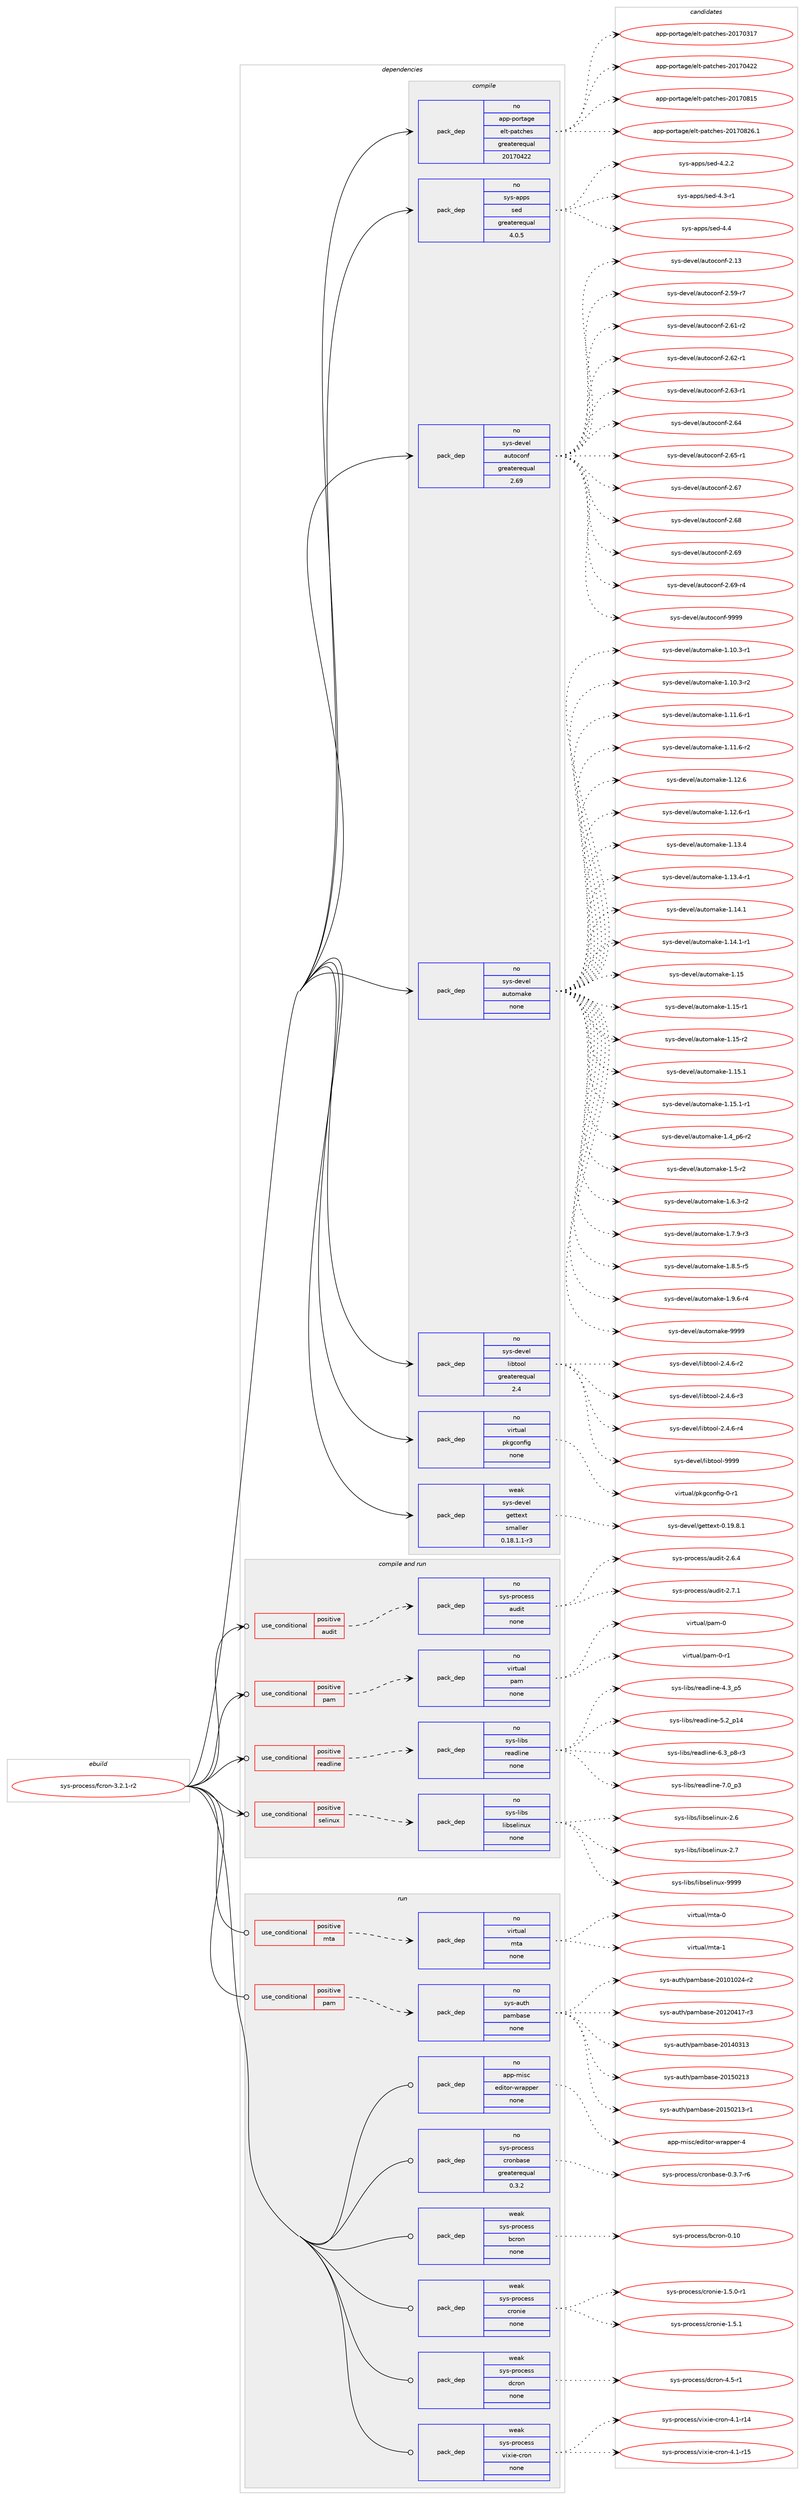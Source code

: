 digraph prolog {

# *************
# Graph options
# *************

newrank=true;
concentrate=true;
compound=true;
graph [rankdir=LR,fontname=Helvetica,fontsize=10,ranksep=1.5];#, ranksep=2.5, nodesep=0.2];
edge  [arrowhead=vee];
node  [fontname=Helvetica,fontsize=10];

# **********
# The ebuild
# **********

subgraph cluster_leftcol {
color=gray;
rank=same;
label=<<i>ebuild</i>>;
id [label="sys-process/fcron-3.2.1-r2", color=red, width=4, href="../sys-process/fcron-3.2.1-r2.svg"];
}

# ****************
# The dependencies
# ****************

subgraph cluster_midcol {
color=gray;
label=<<i>dependencies</i>>;
subgraph cluster_compile {
fillcolor="#eeeeee";
style=filled;
label=<<i>compile</i>>;
subgraph pack369205 {
dependency496771 [label=<<TABLE BORDER="0" CELLBORDER="1" CELLSPACING="0" CELLPADDING="4" WIDTH="220"><TR><TD ROWSPAN="6" CELLPADDING="30">pack_dep</TD></TR><TR><TD WIDTH="110">no</TD></TR><TR><TD>app-portage</TD></TR><TR><TD>elt-patches</TD></TR><TR><TD>greaterequal</TD></TR><TR><TD>20170422</TD></TR></TABLE>>, shape=none, color=blue];
}
id:e -> dependency496771:w [weight=20,style="solid",arrowhead="vee"];
subgraph pack369206 {
dependency496772 [label=<<TABLE BORDER="0" CELLBORDER="1" CELLSPACING="0" CELLPADDING="4" WIDTH="220"><TR><TD ROWSPAN="6" CELLPADDING="30">pack_dep</TD></TR><TR><TD WIDTH="110">no</TD></TR><TR><TD>sys-apps</TD></TR><TR><TD>sed</TD></TR><TR><TD>greaterequal</TD></TR><TR><TD>4.0.5</TD></TR></TABLE>>, shape=none, color=blue];
}
id:e -> dependency496772:w [weight=20,style="solid",arrowhead="vee"];
subgraph pack369207 {
dependency496773 [label=<<TABLE BORDER="0" CELLBORDER="1" CELLSPACING="0" CELLPADDING="4" WIDTH="220"><TR><TD ROWSPAN="6" CELLPADDING="30">pack_dep</TD></TR><TR><TD WIDTH="110">no</TD></TR><TR><TD>sys-devel</TD></TR><TR><TD>autoconf</TD></TR><TR><TD>greaterequal</TD></TR><TR><TD>2.69</TD></TR></TABLE>>, shape=none, color=blue];
}
id:e -> dependency496773:w [weight=20,style="solid",arrowhead="vee"];
subgraph pack369208 {
dependency496774 [label=<<TABLE BORDER="0" CELLBORDER="1" CELLSPACING="0" CELLPADDING="4" WIDTH="220"><TR><TD ROWSPAN="6" CELLPADDING="30">pack_dep</TD></TR><TR><TD WIDTH="110">no</TD></TR><TR><TD>sys-devel</TD></TR><TR><TD>automake</TD></TR><TR><TD>none</TD></TR><TR><TD></TD></TR></TABLE>>, shape=none, color=blue];
}
id:e -> dependency496774:w [weight=20,style="solid",arrowhead="vee"];
subgraph pack369209 {
dependency496775 [label=<<TABLE BORDER="0" CELLBORDER="1" CELLSPACING="0" CELLPADDING="4" WIDTH="220"><TR><TD ROWSPAN="6" CELLPADDING="30">pack_dep</TD></TR><TR><TD WIDTH="110">no</TD></TR><TR><TD>sys-devel</TD></TR><TR><TD>libtool</TD></TR><TR><TD>greaterequal</TD></TR><TR><TD>2.4</TD></TR></TABLE>>, shape=none, color=blue];
}
id:e -> dependency496775:w [weight=20,style="solid",arrowhead="vee"];
subgraph pack369210 {
dependency496776 [label=<<TABLE BORDER="0" CELLBORDER="1" CELLSPACING="0" CELLPADDING="4" WIDTH="220"><TR><TD ROWSPAN="6" CELLPADDING="30">pack_dep</TD></TR><TR><TD WIDTH="110">no</TD></TR><TR><TD>virtual</TD></TR><TR><TD>pkgconfig</TD></TR><TR><TD>none</TD></TR><TR><TD></TD></TR></TABLE>>, shape=none, color=blue];
}
id:e -> dependency496776:w [weight=20,style="solid",arrowhead="vee"];
subgraph pack369211 {
dependency496777 [label=<<TABLE BORDER="0" CELLBORDER="1" CELLSPACING="0" CELLPADDING="4" WIDTH="220"><TR><TD ROWSPAN="6" CELLPADDING="30">pack_dep</TD></TR><TR><TD WIDTH="110">weak</TD></TR><TR><TD>sys-devel</TD></TR><TR><TD>gettext</TD></TR><TR><TD>smaller</TD></TR><TR><TD>0.18.1.1-r3</TD></TR></TABLE>>, shape=none, color=blue];
}
id:e -> dependency496777:w [weight=20,style="solid",arrowhead="vee"];
}
subgraph cluster_compileandrun {
fillcolor="#eeeeee";
style=filled;
label=<<i>compile and run</i>>;
subgraph cond118740 {
dependency496778 [label=<<TABLE BORDER="0" CELLBORDER="1" CELLSPACING="0" CELLPADDING="4"><TR><TD ROWSPAN="3" CELLPADDING="10">use_conditional</TD></TR><TR><TD>positive</TD></TR><TR><TD>audit</TD></TR></TABLE>>, shape=none, color=red];
subgraph pack369212 {
dependency496779 [label=<<TABLE BORDER="0" CELLBORDER="1" CELLSPACING="0" CELLPADDING="4" WIDTH="220"><TR><TD ROWSPAN="6" CELLPADDING="30">pack_dep</TD></TR><TR><TD WIDTH="110">no</TD></TR><TR><TD>sys-process</TD></TR><TR><TD>audit</TD></TR><TR><TD>none</TD></TR><TR><TD></TD></TR></TABLE>>, shape=none, color=blue];
}
dependency496778:e -> dependency496779:w [weight=20,style="dashed",arrowhead="vee"];
}
id:e -> dependency496778:w [weight=20,style="solid",arrowhead="odotvee"];
subgraph cond118741 {
dependency496780 [label=<<TABLE BORDER="0" CELLBORDER="1" CELLSPACING="0" CELLPADDING="4"><TR><TD ROWSPAN="3" CELLPADDING="10">use_conditional</TD></TR><TR><TD>positive</TD></TR><TR><TD>pam</TD></TR></TABLE>>, shape=none, color=red];
subgraph pack369213 {
dependency496781 [label=<<TABLE BORDER="0" CELLBORDER="1" CELLSPACING="0" CELLPADDING="4" WIDTH="220"><TR><TD ROWSPAN="6" CELLPADDING="30">pack_dep</TD></TR><TR><TD WIDTH="110">no</TD></TR><TR><TD>virtual</TD></TR><TR><TD>pam</TD></TR><TR><TD>none</TD></TR><TR><TD></TD></TR></TABLE>>, shape=none, color=blue];
}
dependency496780:e -> dependency496781:w [weight=20,style="dashed",arrowhead="vee"];
}
id:e -> dependency496780:w [weight=20,style="solid",arrowhead="odotvee"];
subgraph cond118742 {
dependency496782 [label=<<TABLE BORDER="0" CELLBORDER="1" CELLSPACING="0" CELLPADDING="4"><TR><TD ROWSPAN="3" CELLPADDING="10">use_conditional</TD></TR><TR><TD>positive</TD></TR><TR><TD>readline</TD></TR></TABLE>>, shape=none, color=red];
subgraph pack369214 {
dependency496783 [label=<<TABLE BORDER="0" CELLBORDER="1" CELLSPACING="0" CELLPADDING="4" WIDTH="220"><TR><TD ROWSPAN="6" CELLPADDING="30">pack_dep</TD></TR><TR><TD WIDTH="110">no</TD></TR><TR><TD>sys-libs</TD></TR><TR><TD>readline</TD></TR><TR><TD>none</TD></TR><TR><TD></TD></TR></TABLE>>, shape=none, color=blue];
}
dependency496782:e -> dependency496783:w [weight=20,style="dashed",arrowhead="vee"];
}
id:e -> dependency496782:w [weight=20,style="solid",arrowhead="odotvee"];
subgraph cond118743 {
dependency496784 [label=<<TABLE BORDER="0" CELLBORDER="1" CELLSPACING="0" CELLPADDING="4"><TR><TD ROWSPAN="3" CELLPADDING="10">use_conditional</TD></TR><TR><TD>positive</TD></TR><TR><TD>selinux</TD></TR></TABLE>>, shape=none, color=red];
subgraph pack369215 {
dependency496785 [label=<<TABLE BORDER="0" CELLBORDER="1" CELLSPACING="0" CELLPADDING="4" WIDTH="220"><TR><TD ROWSPAN="6" CELLPADDING="30">pack_dep</TD></TR><TR><TD WIDTH="110">no</TD></TR><TR><TD>sys-libs</TD></TR><TR><TD>libselinux</TD></TR><TR><TD>none</TD></TR><TR><TD></TD></TR></TABLE>>, shape=none, color=blue];
}
dependency496784:e -> dependency496785:w [weight=20,style="dashed",arrowhead="vee"];
}
id:e -> dependency496784:w [weight=20,style="solid",arrowhead="odotvee"];
}
subgraph cluster_run {
fillcolor="#eeeeee";
style=filled;
label=<<i>run</i>>;
subgraph cond118744 {
dependency496786 [label=<<TABLE BORDER="0" CELLBORDER="1" CELLSPACING="0" CELLPADDING="4"><TR><TD ROWSPAN="3" CELLPADDING="10">use_conditional</TD></TR><TR><TD>positive</TD></TR><TR><TD>mta</TD></TR></TABLE>>, shape=none, color=red];
subgraph pack369216 {
dependency496787 [label=<<TABLE BORDER="0" CELLBORDER="1" CELLSPACING="0" CELLPADDING="4" WIDTH="220"><TR><TD ROWSPAN="6" CELLPADDING="30">pack_dep</TD></TR><TR><TD WIDTH="110">no</TD></TR><TR><TD>virtual</TD></TR><TR><TD>mta</TD></TR><TR><TD>none</TD></TR><TR><TD></TD></TR></TABLE>>, shape=none, color=blue];
}
dependency496786:e -> dependency496787:w [weight=20,style="dashed",arrowhead="vee"];
}
id:e -> dependency496786:w [weight=20,style="solid",arrowhead="odot"];
subgraph cond118745 {
dependency496788 [label=<<TABLE BORDER="0" CELLBORDER="1" CELLSPACING="0" CELLPADDING="4"><TR><TD ROWSPAN="3" CELLPADDING="10">use_conditional</TD></TR><TR><TD>positive</TD></TR><TR><TD>pam</TD></TR></TABLE>>, shape=none, color=red];
subgraph pack369217 {
dependency496789 [label=<<TABLE BORDER="0" CELLBORDER="1" CELLSPACING="0" CELLPADDING="4" WIDTH="220"><TR><TD ROWSPAN="6" CELLPADDING="30">pack_dep</TD></TR><TR><TD WIDTH="110">no</TD></TR><TR><TD>sys-auth</TD></TR><TR><TD>pambase</TD></TR><TR><TD>none</TD></TR><TR><TD></TD></TR></TABLE>>, shape=none, color=blue];
}
dependency496788:e -> dependency496789:w [weight=20,style="dashed",arrowhead="vee"];
}
id:e -> dependency496788:w [weight=20,style="solid",arrowhead="odot"];
subgraph pack369218 {
dependency496790 [label=<<TABLE BORDER="0" CELLBORDER="1" CELLSPACING="0" CELLPADDING="4" WIDTH="220"><TR><TD ROWSPAN="6" CELLPADDING="30">pack_dep</TD></TR><TR><TD WIDTH="110">no</TD></TR><TR><TD>app-misc</TD></TR><TR><TD>editor-wrapper</TD></TR><TR><TD>none</TD></TR><TR><TD></TD></TR></TABLE>>, shape=none, color=blue];
}
id:e -> dependency496790:w [weight=20,style="solid",arrowhead="odot"];
subgraph pack369219 {
dependency496791 [label=<<TABLE BORDER="0" CELLBORDER="1" CELLSPACING="0" CELLPADDING="4" WIDTH="220"><TR><TD ROWSPAN="6" CELLPADDING="30">pack_dep</TD></TR><TR><TD WIDTH="110">no</TD></TR><TR><TD>sys-process</TD></TR><TR><TD>cronbase</TD></TR><TR><TD>greaterequal</TD></TR><TR><TD>0.3.2</TD></TR></TABLE>>, shape=none, color=blue];
}
id:e -> dependency496791:w [weight=20,style="solid",arrowhead="odot"];
subgraph pack369220 {
dependency496792 [label=<<TABLE BORDER="0" CELLBORDER="1" CELLSPACING="0" CELLPADDING="4" WIDTH="220"><TR><TD ROWSPAN="6" CELLPADDING="30">pack_dep</TD></TR><TR><TD WIDTH="110">weak</TD></TR><TR><TD>sys-process</TD></TR><TR><TD>bcron</TD></TR><TR><TD>none</TD></TR><TR><TD></TD></TR></TABLE>>, shape=none, color=blue];
}
id:e -> dependency496792:w [weight=20,style="solid",arrowhead="odot"];
subgraph pack369221 {
dependency496793 [label=<<TABLE BORDER="0" CELLBORDER="1" CELLSPACING="0" CELLPADDING="4" WIDTH="220"><TR><TD ROWSPAN="6" CELLPADDING="30">pack_dep</TD></TR><TR><TD WIDTH="110">weak</TD></TR><TR><TD>sys-process</TD></TR><TR><TD>cronie</TD></TR><TR><TD>none</TD></TR><TR><TD></TD></TR></TABLE>>, shape=none, color=blue];
}
id:e -> dependency496793:w [weight=20,style="solid",arrowhead="odot"];
subgraph pack369222 {
dependency496794 [label=<<TABLE BORDER="0" CELLBORDER="1" CELLSPACING="0" CELLPADDING="4" WIDTH="220"><TR><TD ROWSPAN="6" CELLPADDING="30">pack_dep</TD></TR><TR><TD WIDTH="110">weak</TD></TR><TR><TD>sys-process</TD></TR><TR><TD>dcron</TD></TR><TR><TD>none</TD></TR><TR><TD></TD></TR></TABLE>>, shape=none, color=blue];
}
id:e -> dependency496794:w [weight=20,style="solid",arrowhead="odot"];
subgraph pack369223 {
dependency496795 [label=<<TABLE BORDER="0" CELLBORDER="1" CELLSPACING="0" CELLPADDING="4" WIDTH="220"><TR><TD ROWSPAN="6" CELLPADDING="30">pack_dep</TD></TR><TR><TD WIDTH="110">weak</TD></TR><TR><TD>sys-process</TD></TR><TR><TD>vixie-cron</TD></TR><TR><TD>none</TD></TR><TR><TD></TD></TR></TABLE>>, shape=none, color=blue];
}
id:e -> dependency496795:w [weight=20,style="solid",arrowhead="odot"];
}
}

# **************
# The candidates
# **************

subgraph cluster_choices {
rank=same;
color=gray;
label=<<i>candidates</i>>;

subgraph choice369205 {
color=black;
nodesep=1;
choice97112112451121111141169710310147101108116451129711699104101115455048495548514955 [label="app-portage/elt-patches-20170317", color=red, width=4,href="../app-portage/elt-patches-20170317.svg"];
choice97112112451121111141169710310147101108116451129711699104101115455048495548525050 [label="app-portage/elt-patches-20170422", color=red, width=4,href="../app-portage/elt-patches-20170422.svg"];
choice97112112451121111141169710310147101108116451129711699104101115455048495548564953 [label="app-portage/elt-patches-20170815", color=red, width=4,href="../app-portage/elt-patches-20170815.svg"];
choice971121124511211111411697103101471011081164511297116991041011154550484955485650544649 [label="app-portage/elt-patches-20170826.1", color=red, width=4,href="../app-portage/elt-patches-20170826.1.svg"];
dependency496771:e -> choice97112112451121111141169710310147101108116451129711699104101115455048495548514955:w [style=dotted,weight="100"];
dependency496771:e -> choice97112112451121111141169710310147101108116451129711699104101115455048495548525050:w [style=dotted,weight="100"];
dependency496771:e -> choice97112112451121111141169710310147101108116451129711699104101115455048495548564953:w [style=dotted,weight="100"];
dependency496771:e -> choice971121124511211111411697103101471011081164511297116991041011154550484955485650544649:w [style=dotted,weight="100"];
}
subgraph choice369206 {
color=black;
nodesep=1;
choice115121115459711211211547115101100455246504650 [label="sys-apps/sed-4.2.2", color=red, width=4,href="../sys-apps/sed-4.2.2.svg"];
choice115121115459711211211547115101100455246514511449 [label="sys-apps/sed-4.3-r1", color=red, width=4,href="../sys-apps/sed-4.3-r1.svg"];
choice11512111545971121121154711510110045524652 [label="sys-apps/sed-4.4", color=red, width=4,href="../sys-apps/sed-4.4.svg"];
dependency496772:e -> choice115121115459711211211547115101100455246504650:w [style=dotted,weight="100"];
dependency496772:e -> choice115121115459711211211547115101100455246514511449:w [style=dotted,weight="100"];
dependency496772:e -> choice11512111545971121121154711510110045524652:w [style=dotted,weight="100"];
}
subgraph choice369207 {
color=black;
nodesep=1;
choice115121115451001011181011084797117116111991111101024550464951 [label="sys-devel/autoconf-2.13", color=red, width=4,href="../sys-devel/autoconf-2.13.svg"];
choice1151211154510010111810110847971171161119911111010245504653574511455 [label="sys-devel/autoconf-2.59-r7", color=red, width=4,href="../sys-devel/autoconf-2.59-r7.svg"];
choice1151211154510010111810110847971171161119911111010245504654494511450 [label="sys-devel/autoconf-2.61-r2", color=red, width=4,href="../sys-devel/autoconf-2.61-r2.svg"];
choice1151211154510010111810110847971171161119911111010245504654504511449 [label="sys-devel/autoconf-2.62-r1", color=red, width=4,href="../sys-devel/autoconf-2.62-r1.svg"];
choice1151211154510010111810110847971171161119911111010245504654514511449 [label="sys-devel/autoconf-2.63-r1", color=red, width=4,href="../sys-devel/autoconf-2.63-r1.svg"];
choice115121115451001011181011084797117116111991111101024550465452 [label="sys-devel/autoconf-2.64", color=red, width=4,href="../sys-devel/autoconf-2.64.svg"];
choice1151211154510010111810110847971171161119911111010245504654534511449 [label="sys-devel/autoconf-2.65-r1", color=red, width=4,href="../sys-devel/autoconf-2.65-r1.svg"];
choice115121115451001011181011084797117116111991111101024550465455 [label="sys-devel/autoconf-2.67", color=red, width=4,href="../sys-devel/autoconf-2.67.svg"];
choice115121115451001011181011084797117116111991111101024550465456 [label="sys-devel/autoconf-2.68", color=red, width=4,href="../sys-devel/autoconf-2.68.svg"];
choice115121115451001011181011084797117116111991111101024550465457 [label="sys-devel/autoconf-2.69", color=red, width=4,href="../sys-devel/autoconf-2.69.svg"];
choice1151211154510010111810110847971171161119911111010245504654574511452 [label="sys-devel/autoconf-2.69-r4", color=red, width=4,href="../sys-devel/autoconf-2.69-r4.svg"];
choice115121115451001011181011084797117116111991111101024557575757 [label="sys-devel/autoconf-9999", color=red, width=4,href="../sys-devel/autoconf-9999.svg"];
dependency496773:e -> choice115121115451001011181011084797117116111991111101024550464951:w [style=dotted,weight="100"];
dependency496773:e -> choice1151211154510010111810110847971171161119911111010245504653574511455:w [style=dotted,weight="100"];
dependency496773:e -> choice1151211154510010111810110847971171161119911111010245504654494511450:w [style=dotted,weight="100"];
dependency496773:e -> choice1151211154510010111810110847971171161119911111010245504654504511449:w [style=dotted,weight="100"];
dependency496773:e -> choice1151211154510010111810110847971171161119911111010245504654514511449:w [style=dotted,weight="100"];
dependency496773:e -> choice115121115451001011181011084797117116111991111101024550465452:w [style=dotted,weight="100"];
dependency496773:e -> choice1151211154510010111810110847971171161119911111010245504654534511449:w [style=dotted,weight="100"];
dependency496773:e -> choice115121115451001011181011084797117116111991111101024550465455:w [style=dotted,weight="100"];
dependency496773:e -> choice115121115451001011181011084797117116111991111101024550465456:w [style=dotted,weight="100"];
dependency496773:e -> choice115121115451001011181011084797117116111991111101024550465457:w [style=dotted,weight="100"];
dependency496773:e -> choice1151211154510010111810110847971171161119911111010245504654574511452:w [style=dotted,weight="100"];
dependency496773:e -> choice115121115451001011181011084797117116111991111101024557575757:w [style=dotted,weight="100"];
}
subgraph choice369208 {
color=black;
nodesep=1;
choice11512111545100101118101108479711711611110997107101454946494846514511449 [label="sys-devel/automake-1.10.3-r1", color=red, width=4,href="../sys-devel/automake-1.10.3-r1.svg"];
choice11512111545100101118101108479711711611110997107101454946494846514511450 [label="sys-devel/automake-1.10.3-r2", color=red, width=4,href="../sys-devel/automake-1.10.3-r2.svg"];
choice11512111545100101118101108479711711611110997107101454946494946544511449 [label="sys-devel/automake-1.11.6-r1", color=red, width=4,href="../sys-devel/automake-1.11.6-r1.svg"];
choice11512111545100101118101108479711711611110997107101454946494946544511450 [label="sys-devel/automake-1.11.6-r2", color=red, width=4,href="../sys-devel/automake-1.11.6-r2.svg"];
choice1151211154510010111810110847971171161111099710710145494649504654 [label="sys-devel/automake-1.12.6", color=red, width=4,href="../sys-devel/automake-1.12.6.svg"];
choice11512111545100101118101108479711711611110997107101454946495046544511449 [label="sys-devel/automake-1.12.6-r1", color=red, width=4,href="../sys-devel/automake-1.12.6-r1.svg"];
choice1151211154510010111810110847971171161111099710710145494649514652 [label="sys-devel/automake-1.13.4", color=red, width=4,href="../sys-devel/automake-1.13.4.svg"];
choice11512111545100101118101108479711711611110997107101454946495146524511449 [label="sys-devel/automake-1.13.4-r1", color=red, width=4,href="../sys-devel/automake-1.13.4-r1.svg"];
choice1151211154510010111810110847971171161111099710710145494649524649 [label="sys-devel/automake-1.14.1", color=red, width=4,href="../sys-devel/automake-1.14.1.svg"];
choice11512111545100101118101108479711711611110997107101454946495246494511449 [label="sys-devel/automake-1.14.1-r1", color=red, width=4,href="../sys-devel/automake-1.14.1-r1.svg"];
choice115121115451001011181011084797117116111109971071014549464953 [label="sys-devel/automake-1.15", color=red, width=4,href="../sys-devel/automake-1.15.svg"];
choice1151211154510010111810110847971171161111099710710145494649534511449 [label="sys-devel/automake-1.15-r1", color=red, width=4,href="../sys-devel/automake-1.15-r1.svg"];
choice1151211154510010111810110847971171161111099710710145494649534511450 [label="sys-devel/automake-1.15-r2", color=red, width=4,href="../sys-devel/automake-1.15-r2.svg"];
choice1151211154510010111810110847971171161111099710710145494649534649 [label="sys-devel/automake-1.15.1", color=red, width=4,href="../sys-devel/automake-1.15.1.svg"];
choice11512111545100101118101108479711711611110997107101454946495346494511449 [label="sys-devel/automake-1.15.1-r1", color=red, width=4,href="../sys-devel/automake-1.15.1-r1.svg"];
choice115121115451001011181011084797117116111109971071014549465295112544511450 [label="sys-devel/automake-1.4_p6-r2", color=red, width=4,href="../sys-devel/automake-1.4_p6-r2.svg"];
choice11512111545100101118101108479711711611110997107101454946534511450 [label="sys-devel/automake-1.5-r2", color=red, width=4,href="../sys-devel/automake-1.5-r2.svg"];
choice115121115451001011181011084797117116111109971071014549465446514511450 [label="sys-devel/automake-1.6.3-r2", color=red, width=4,href="../sys-devel/automake-1.6.3-r2.svg"];
choice115121115451001011181011084797117116111109971071014549465546574511451 [label="sys-devel/automake-1.7.9-r3", color=red, width=4,href="../sys-devel/automake-1.7.9-r3.svg"];
choice115121115451001011181011084797117116111109971071014549465646534511453 [label="sys-devel/automake-1.8.5-r5", color=red, width=4,href="../sys-devel/automake-1.8.5-r5.svg"];
choice115121115451001011181011084797117116111109971071014549465746544511452 [label="sys-devel/automake-1.9.6-r4", color=red, width=4,href="../sys-devel/automake-1.9.6-r4.svg"];
choice115121115451001011181011084797117116111109971071014557575757 [label="sys-devel/automake-9999", color=red, width=4,href="../sys-devel/automake-9999.svg"];
dependency496774:e -> choice11512111545100101118101108479711711611110997107101454946494846514511449:w [style=dotted,weight="100"];
dependency496774:e -> choice11512111545100101118101108479711711611110997107101454946494846514511450:w [style=dotted,weight="100"];
dependency496774:e -> choice11512111545100101118101108479711711611110997107101454946494946544511449:w [style=dotted,weight="100"];
dependency496774:e -> choice11512111545100101118101108479711711611110997107101454946494946544511450:w [style=dotted,weight="100"];
dependency496774:e -> choice1151211154510010111810110847971171161111099710710145494649504654:w [style=dotted,weight="100"];
dependency496774:e -> choice11512111545100101118101108479711711611110997107101454946495046544511449:w [style=dotted,weight="100"];
dependency496774:e -> choice1151211154510010111810110847971171161111099710710145494649514652:w [style=dotted,weight="100"];
dependency496774:e -> choice11512111545100101118101108479711711611110997107101454946495146524511449:w [style=dotted,weight="100"];
dependency496774:e -> choice1151211154510010111810110847971171161111099710710145494649524649:w [style=dotted,weight="100"];
dependency496774:e -> choice11512111545100101118101108479711711611110997107101454946495246494511449:w [style=dotted,weight="100"];
dependency496774:e -> choice115121115451001011181011084797117116111109971071014549464953:w [style=dotted,weight="100"];
dependency496774:e -> choice1151211154510010111810110847971171161111099710710145494649534511449:w [style=dotted,weight="100"];
dependency496774:e -> choice1151211154510010111810110847971171161111099710710145494649534511450:w [style=dotted,weight="100"];
dependency496774:e -> choice1151211154510010111810110847971171161111099710710145494649534649:w [style=dotted,weight="100"];
dependency496774:e -> choice11512111545100101118101108479711711611110997107101454946495346494511449:w [style=dotted,weight="100"];
dependency496774:e -> choice115121115451001011181011084797117116111109971071014549465295112544511450:w [style=dotted,weight="100"];
dependency496774:e -> choice11512111545100101118101108479711711611110997107101454946534511450:w [style=dotted,weight="100"];
dependency496774:e -> choice115121115451001011181011084797117116111109971071014549465446514511450:w [style=dotted,weight="100"];
dependency496774:e -> choice115121115451001011181011084797117116111109971071014549465546574511451:w [style=dotted,weight="100"];
dependency496774:e -> choice115121115451001011181011084797117116111109971071014549465646534511453:w [style=dotted,weight="100"];
dependency496774:e -> choice115121115451001011181011084797117116111109971071014549465746544511452:w [style=dotted,weight="100"];
dependency496774:e -> choice115121115451001011181011084797117116111109971071014557575757:w [style=dotted,weight="100"];
}
subgraph choice369209 {
color=black;
nodesep=1;
choice1151211154510010111810110847108105981161111111084550465246544511450 [label="sys-devel/libtool-2.4.6-r2", color=red, width=4,href="../sys-devel/libtool-2.4.6-r2.svg"];
choice1151211154510010111810110847108105981161111111084550465246544511451 [label="sys-devel/libtool-2.4.6-r3", color=red, width=4,href="../sys-devel/libtool-2.4.6-r3.svg"];
choice1151211154510010111810110847108105981161111111084550465246544511452 [label="sys-devel/libtool-2.4.6-r4", color=red, width=4,href="../sys-devel/libtool-2.4.6-r4.svg"];
choice1151211154510010111810110847108105981161111111084557575757 [label="sys-devel/libtool-9999", color=red, width=4,href="../sys-devel/libtool-9999.svg"];
dependency496775:e -> choice1151211154510010111810110847108105981161111111084550465246544511450:w [style=dotted,weight="100"];
dependency496775:e -> choice1151211154510010111810110847108105981161111111084550465246544511451:w [style=dotted,weight="100"];
dependency496775:e -> choice1151211154510010111810110847108105981161111111084550465246544511452:w [style=dotted,weight="100"];
dependency496775:e -> choice1151211154510010111810110847108105981161111111084557575757:w [style=dotted,weight="100"];
}
subgraph choice369210 {
color=black;
nodesep=1;
choice11810511411611797108471121071039911111010210510345484511449 [label="virtual/pkgconfig-0-r1", color=red, width=4,href="../virtual/pkgconfig-0-r1.svg"];
dependency496776:e -> choice11810511411611797108471121071039911111010210510345484511449:w [style=dotted,weight="100"];
}
subgraph choice369211 {
color=black;
nodesep=1;
choice1151211154510010111810110847103101116116101120116454846495746564649 [label="sys-devel/gettext-0.19.8.1", color=red, width=4,href="../sys-devel/gettext-0.19.8.1.svg"];
dependency496777:e -> choice1151211154510010111810110847103101116116101120116454846495746564649:w [style=dotted,weight="100"];
}
subgraph choice369212 {
color=black;
nodesep=1;
choice11512111545112114111991011151154797117100105116455046544652 [label="sys-process/audit-2.6.4", color=red, width=4,href="../sys-process/audit-2.6.4.svg"];
choice11512111545112114111991011151154797117100105116455046554649 [label="sys-process/audit-2.7.1", color=red, width=4,href="../sys-process/audit-2.7.1.svg"];
dependency496779:e -> choice11512111545112114111991011151154797117100105116455046544652:w [style=dotted,weight="100"];
dependency496779:e -> choice11512111545112114111991011151154797117100105116455046554649:w [style=dotted,weight="100"];
}
subgraph choice369213 {
color=black;
nodesep=1;
choice1181051141161179710847112971094548 [label="virtual/pam-0", color=red, width=4,href="../virtual/pam-0.svg"];
choice11810511411611797108471129710945484511449 [label="virtual/pam-0-r1", color=red, width=4,href="../virtual/pam-0-r1.svg"];
dependency496781:e -> choice1181051141161179710847112971094548:w [style=dotted,weight="100"];
dependency496781:e -> choice11810511411611797108471129710945484511449:w [style=dotted,weight="100"];
}
subgraph choice369214 {
color=black;
nodesep=1;
choice11512111545108105981154711410197100108105110101455246519511253 [label="sys-libs/readline-4.3_p5", color=red, width=4,href="../sys-libs/readline-4.3_p5.svg"];
choice1151211154510810598115471141019710010810511010145534650951124952 [label="sys-libs/readline-5.2_p14", color=red, width=4,href="../sys-libs/readline-5.2_p14.svg"];
choice115121115451081059811547114101971001081051101014554465195112564511451 [label="sys-libs/readline-6.3_p8-r3", color=red, width=4,href="../sys-libs/readline-6.3_p8-r3.svg"];
choice11512111545108105981154711410197100108105110101455546489511251 [label="sys-libs/readline-7.0_p3", color=red, width=4,href="../sys-libs/readline-7.0_p3.svg"];
dependency496783:e -> choice11512111545108105981154711410197100108105110101455246519511253:w [style=dotted,weight="100"];
dependency496783:e -> choice1151211154510810598115471141019710010810511010145534650951124952:w [style=dotted,weight="100"];
dependency496783:e -> choice115121115451081059811547114101971001081051101014554465195112564511451:w [style=dotted,weight="100"];
dependency496783:e -> choice11512111545108105981154711410197100108105110101455546489511251:w [style=dotted,weight="100"];
}
subgraph choice369215 {
color=black;
nodesep=1;
choice1151211154510810598115471081059811510110810511011712045504654 [label="sys-libs/libselinux-2.6", color=red, width=4,href="../sys-libs/libselinux-2.6.svg"];
choice1151211154510810598115471081059811510110810511011712045504655 [label="sys-libs/libselinux-2.7", color=red, width=4,href="../sys-libs/libselinux-2.7.svg"];
choice115121115451081059811547108105981151011081051101171204557575757 [label="sys-libs/libselinux-9999", color=red, width=4,href="../sys-libs/libselinux-9999.svg"];
dependency496785:e -> choice1151211154510810598115471081059811510110810511011712045504654:w [style=dotted,weight="100"];
dependency496785:e -> choice1151211154510810598115471081059811510110810511011712045504655:w [style=dotted,weight="100"];
dependency496785:e -> choice115121115451081059811547108105981151011081051101171204557575757:w [style=dotted,weight="100"];
}
subgraph choice369216 {
color=black;
nodesep=1;
choice1181051141161179710847109116974548 [label="virtual/mta-0", color=red, width=4,href="../virtual/mta-0.svg"];
choice1181051141161179710847109116974549 [label="virtual/mta-1", color=red, width=4,href="../virtual/mta-1.svg"];
dependency496787:e -> choice1181051141161179710847109116974548:w [style=dotted,weight="100"];
dependency496787:e -> choice1181051141161179710847109116974549:w [style=dotted,weight="100"];
}
subgraph choice369217 {
color=black;
nodesep=1;
choice1151211154597117116104471129710998971151014550484948494850524511450 [label="sys-auth/pambase-20101024-r2", color=red, width=4,href="../sys-auth/pambase-20101024-r2.svg"];
choice1151211154597117116104471129710998971151014550484950485249554511451 [label="sys-auth/pambase-20120417-r3", color=red, width=4,href="../sys-auth/pambase-20120417-r3.svg"];
choice115121115459711711610447112971099897115101455048495248514951 [label="sys-auth/pambase-20140313", color=red, width=4,href="../sys-auth/pambase-20140313.svg"];
choice115121115459711711610447112971099897115101455048495348504951 [label="sys-auth/pambase-20150213", color=red, width=4,href="../sys-auth/pambase-20150213.svg"];
choice1151211154597117116104471129710998971151014550484953485049514511449 [label="sys-auth/pambase-20150213-r1", color=red, width=4,href="../sys-auth/pambase-20150213-r1.svg"];
dependency496789:e -> choice1151211154597117116104471129710998971151014550484948494850524511450:w [style=dotted,weight="100"];
dependency496789:e -> choice1151211154597117116104471129710998971151014550484950485249554511451:w [style=dotted,weight="100"];
dependency496789:e -> choice115121115459711711610447112971099897115101455048495248514951:w [style=dotted,weight="100"];
dependency496789:e -> choice115121115459711711610447112971099897115101455048495348504951:w [style=dotted,weight="100"];
dependency496789:e -> choice1151211154597117116104471129710998971151014550484953485049514511449:w [style=dotted,weight="100"];
}
subgraph choice369218 {
color=black;
nodesep=1;
choice9711211245109105115994710110010511611111445119114971121121011144552 [label="app-misc/editor-wrapper-4", color=red, width=4,href="../app-misc/editor-wrapper-4.svg"];
dependency496790:e -> choice9711211245109105115994710110010511611111445119114971121121011144552:w [style=dotted,weight="100"];
}
subgraph choice369219 {
color=black;
nodesep=1;
choice1151211154511211411199101115115479911411111098971151014548465146554511454 [label="sys-process/cronbase-0.3.7-r6", color=red, width=4,href="../sys-process/cronbase-0.3.7-r6.svg"];
dependency496791:e -> choice1151211154511211411199101115115479911411111098971151014548465146554511454:w [style=dotted,weight="100"];
}
subgraph choice369220 {
color=black;
nodesep=1;
choice11512111545112114111991011151154798991141111104548464948 [label="sys-process/bcron-0.10", color=red, width=4,href="../sys-process/bcron-0.10.svg"];
dependency496792:e -> choice11512111545112114111991011151154798991141111104548464948:w [style=dotted,weight="100"];
}
subgraph choice369221 {
color=black;
nodesep=1;
choice115121115451121141119910111511547991141111101051014549465346484511449 [label="sys-process/cronie-1.5.0-r1", color=red, width=4,href="../sys-process/cronie-1.5.0-r1.svg"];
choice11512111545112114111991011151154799114111110105101454946534649 [label="sys-process/cronie-1.5.1", color=red, width=4,href="../sys-process/cronie-1.5.1.svg"];
dependency496793:e -> choice115121115451121141119910111511547991141111101051014549465346484511449:w [style=dotted,weight="100"];
dependency496793:e -> choice11512111545112114111991011151154799114111110105101454946534649:w [style=dotted,weight="100"];
}
subgraph choice369222 {
color=black;
nodesep=1;
choice11512111545112114111991011151154710099114111110455246534511449 [label="sys-process/dcron-4.5-r1", color=red, width=4,href="../sys-process/dcron-4.5-r1.svg"];
dependency496794:e -> choice11512111545112114111991011151154710099114111110455246534511449:w [style=dotted,weight="100"];
}
subgraph choice369223 {
color=black;
nodesep=1;
choice115121115451121141119910111511547118105120105101459911411111045524649451144952 [label="sys-process/vixie-cron-4.1-r14", color=red, width=4,href="../sys-process/vixie-cron-4.1-r14.svg"];
choice115121115451121141119910111511547118105120105101459911411111045524649451144953 [label="sys-process/vixie-cron-4.1-r15", color=red, width=4,href="../sys-process/vixie-cron-4.1-r15.svg"];
dependency496795:e -> choice115121115451121141119910111511547118105120105101459911411111045524649451144952:w [style=dotted,weight="100"];
dependency496795:e -> choice115121115451121141119910111511547118105120105101459911411111045524649451144953:w [style=dotted,weight="100"];
}
}

}
